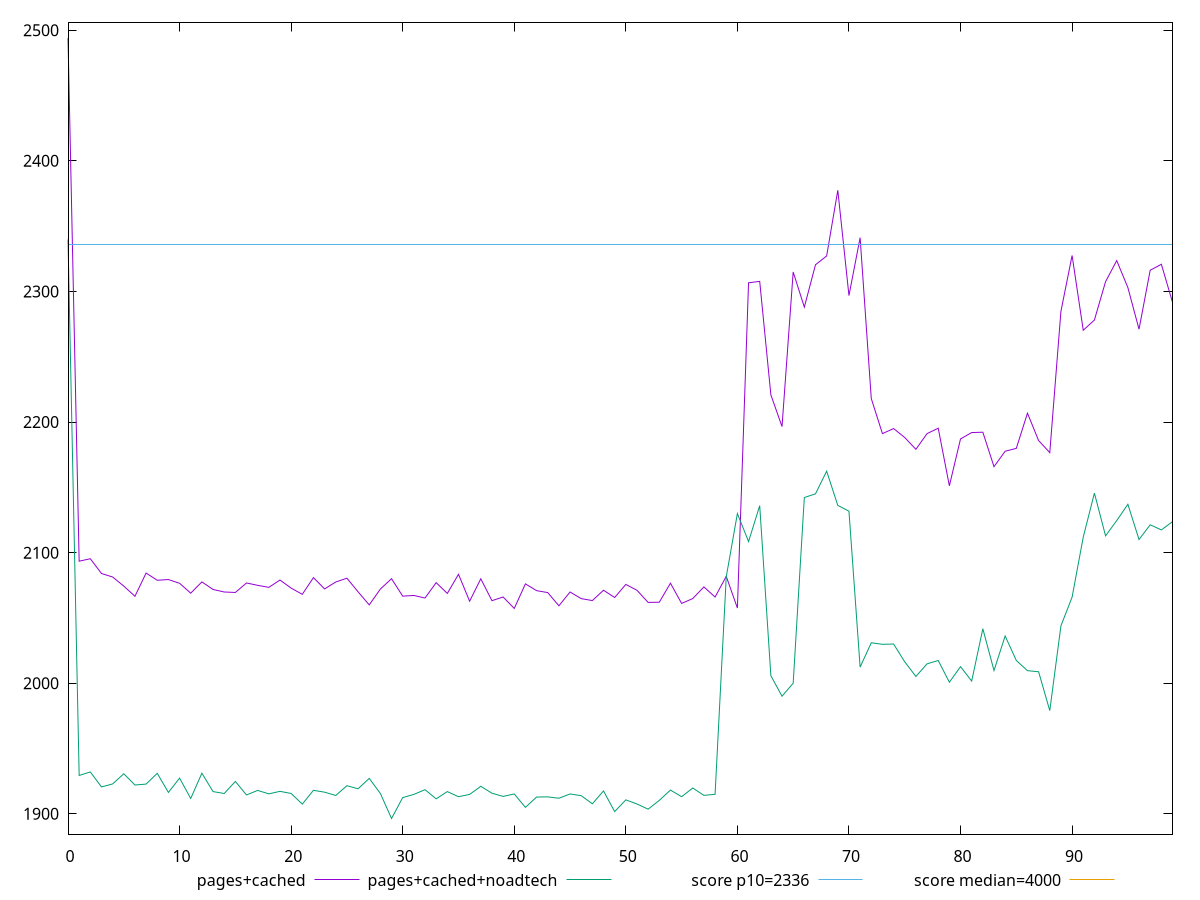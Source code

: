 reset

$pagesCached <<EOF
0 2494.1005
1 2093.4475
2 2095.323
3 2084.0204999999996
4 2081.3419999999996
5 2074.3790000000004
6 2066.58
7 2084.3504999999996
8 2078.8503
9 2079.3864000000003
10 2076.5460000000003
11 2068.9615000000003
12 2077.5913500000006
13 2071.8049999999994
14 2069.8690000000006
15 2069.5006000000003
16 2076.7660000000005
17 2074.9565000000002
18 2073.3972999999996
19 2079.0265
20 2072.8334999999997
21 2068.07175
22 2080.8745
23 2072.2065000000002
24 2077.5305
25 2080.3959999999997
26 2070.001
27 2059.9965
28 2072.124
29 2080.0275
30 2066.6735
31 2067.2125
32 2065.249
33 2077.0164999999997
34 2068.7745
35 2083.40245
36 2062.8125
37 2079.9505
38 2063.214
39 2066.041
40 2057.28075
41 2076.0895
42 2070.8975
43 2069.4030000000002
44 2059.2870000000003
45 2069.8528499999998
46 2064.7804499999997
47 2063.3019999999997
48 2071.2
49 2065.6413000000002
50 2075.6825000000003
51 2071.1475499999997
52 2061.883
53 2062.0370000000003
54 2076.5899999999997
55 2061.1185
56 2064.831
57 2073.7465
58 2065.9946
59 2081.848
60 2057.5654999999997
61 2306.6
62 2307.689
63 2220.8225999999995
64 2196.5119500000005
65 2314.883
66 2287.9791000000005
67 2320.416
68 2327.1425
69 2377.467
70 2296.8099999999995
71 2341.1400000000003
72 2218.0005
73 2191.1165
74 2195.005
75 2188.1355000000003
76 2179.1045000000004
77 2191.1274999999996
78 2195.2690000000002
79 2151.1672500000004
80 2187.063
81 2191.9304999999995
82 2192.2
83 2165.8151499999994
84 2177.6305
85 2179.8194999999996
86 2206.7805
87 2185.7924999999996
88 2176.569
89 2284.7670499999995
90 2327.5119999999997
91 2270.2780000000002
92 2278.099
93 2307.4525000000003
94 2323.6059999999998
95 2302.92655
96 2271.04745
97 2316.192
98 2320.7954999999997
99 2291.7445000000002
EOF

$pagesCachedNoadtech <<EOF
0 2339.8430500000004
1 1929.3894999999998
2 1932.0679999999998
3 1920.5988499999999
4 1922.8804
5 1930.6915000000001
6 1922.0680999999997
7 1922.7729999999997
8 1931.0191499999999
9 1916.3709999999999
10 1927.3654999999999
11 1911.75165
12 1931.1227
13 1917.042
14 1915.58025
15 1924.7860000000003
16 1914.4619999999998
17 1917.9385000000002
18 1915.3048500000002
19 1917.2234999999998
20 1915.5950000000003
21 1907.45665
22 1918.0232500000009
23 1916.5751000000002
24 1914.0665000000001
25 1921.5465
26 1919.1835500000002
27 1927.1360999999997
28 1915.5787500000001
29 1896.4170000000004
30 1912.444
31 1914.875
32 1918.5012500000003
33 1911.48445
34 1917.042
35 1913.1137499999998
36 1914.8804999999998
37 1921.0735
38 1915.7956000000001
39 1913.3365500000004
40 1915.2214999999997
41 1904.9456499999997
42 1912.8686999999998
43 1912.9856
44 1911.9459500000005
45 1915.2269999999999
46 1913.9125000000004
47 1907.6896499999998
48 1917.5314999999996
49 1901.72395
50 1910.7114499999998
51 1907.528
52 1903.5724999999998
53 1910.3298499999999
54 1918.1915000000001
55 1913.1315
56 1919.7785
57 1914.1434999999997
58 1914.976
59 2081.3875
60 2129.9172000000003
61 2108.4805
62 2135.97685
63 2005.768
64 1990.06
65 2000.0122500000002
66 2142.2079999999996
67 2144.9882500000003
68 2162.3584999999994
69 2136.1603999999998
70 2131.7327000000005
71 2012.3240000000005
72 2030.9634999999998
73 2029.8139500000002
74 2030.0285
75 2016.394
76 2005.1795000000002
77 2014.8566500000002
78 2017.41545
79 2000.75935
80 2012.7025
81 2001.6602999999998
82 2041.7187
83 2009.7339500000003
84 2036.1716000000001
85 2017.417
86 2009.629
87 2008.7815999999998
88 1979.0104999999999
89 2043.96
90 2065.905
91 2111.8630000000003
92 2145.5705
93 2112.86115
94 2124.5057
95 2137.0199999999995
96 2110.0314999999996
97 2121.3106
98 2117.3694
99 2123.7638500000003
EOF

set key outside below
set xrange [0:99]
set yrange [1884.4633300000003:2506.05417]
set trange [1884.4633300000003:2506.05417]
set terminal svg size 640, 520 enhanced background rgb 'white'
set output "report_00018_2021-02-10T15-25-16.877Z/first-meaningful-paint/comparison/line/1_vs_2.svg"

plot $pagesCached title "pages+cached" with line, \
     $pagesCachedNoadtech title "pages+cached+noadtech" with line, \
     2336 title "score p10=2336", \
     4000 title "score median=4000"

reset

